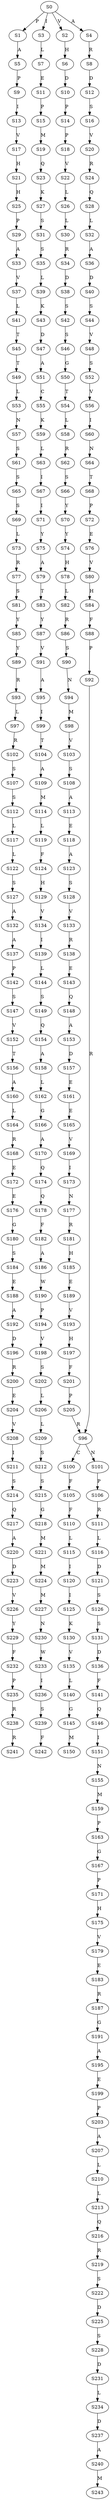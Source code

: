 strict digraph  {
	S0 -> S1 [ label = P ];
	S0 -> S2 [ label = V ];
	S0 -> S3 [ label = I ];
	S0 -> S4 [ label = A ];
	S1 -> S5 [ label = A ];
	S2 -> S6 [ label = H ];
	S3 -> S7 [ label = L ];
	S4 -> S8 [ label = R ];
	S5 -> S9 [ label = P ];
	S6 -> S10 [ label = D ];
	S7 -> S11 [ label = E ];
	S8 -> S12 [ label = D ];
	S9 -> S13 [ label = I ];
	S10 -> S14 [ label = P ];
	S11 -> S15 [ label = P ];
	S12 -> S16 [ label = S ];
	S13 -> S17 [ label = V ];
	S14 -> S18 [ label = P ];
	S15 -> S19 [ label = M ];
	S16 -> S20 [ label = V ];
	S17 -> S21 [ label = H ];
	S18 -> S22 [ label = V ];
	S19 -> S23 [ label = Q ];
	S20 -> S24 [ label = R ];
	S21 -> S25 [ label = H ];
	S22 -> S26 [ label = L ];
	S23 -> S27 [ label = K ];
	S24 -> S28 [ label = Q ];
	S25 -> S29 [ label = P ];
	S26 -> S30 [ label = L ];
	S27 -> S31 [ label = S ];
	S28 -> S32 [ label = L ];
	S29 -> S33 [ label = A ];
	S30 -> S34 [ label = R ];
	S31 -> S35 [ label = S ];
	S32 -> S36 [ label = A ];
	S33 -> S37 [ label = V ];
	S34 -> S38 [ label = D ];
	S35 -> S39 [ label = L ];
	S36 -> S40 [ label = D ];
	S37 -> S41 [ label = L ];
	S38 -> S42 [ label = S ];
	S39 -> S43 [ label = K ];
	S40 -> S44 [ label = S ];
	S41 -> S45 [ label = T ];
	S42 -> S46 [ label = S ];
	S43 -> S47 [ label = D ];
	S44 -> S48 [ label = V ];
	S45 -> S49 [ label = T ];
	S46 -> S50 [ label = G ];
	S47 -> S51 [ label = A ];
	S48 -> S52 [ label = S ];
	S49 -> S53 [ label = L ];
	S50 -> S54 [ label = T ];
	S51 -> S55 [ label = C ];
	S52 -> S56 [ label = V ];
	S53 -> S57 [ label = N ];
	S54 -> S58 [ label = L ];
	S55 -> S59 [ label = K ];
	S56 -> S60 [ label = I ];
	S57 -> S61 [ label = S ];
	S58 -> S62 [ label = R ];
	S59 -> S63 [ label = L ];
	S60 -> S64 [ label = N ];
	S61 -> S65 [ label = S ];
	S62 -> S66 [ label = S ];
	S63 -> S67 [ label = I ];
	S64 -> S68 [ label = T ];
	S65 -> S69 [ label = S ];
	S66 -> S70 [ label = Y ];
	S67 -> S71 [ label = I ];
	S68 -> S72 [ label = P ];
	S69 -> S73 [ label = L ];
	S70 -> S74 [ label = Y ];
	S71 -> S75 [ label = Y ];
	S72 -> S76 [ label = E ];
	S73 -> S77 [ label = R ];
	S74 -> S78 [ label = H ];
	S75 -> S79 [ label = A ];
	S76 -> S80 [ label = V ];
	S77 -> S81 [ label = S ];
	S78 -> S82 [ label = L ];
	S79 -> S83 [ label = T ];
	S80 -> S84 [ label = H ];
	S81 -> S85 [ label = Y ];
	S82 -> S86 [ label = R ];
	S83 -> S87 [ label = Y ];
	S84 -> S88 [ label = F ];
	S85 -> S89 [ label = Y ];
	S86 -> S90 [ label = S ];
	S87 -> S91 [ label = V ];
	S88 -> S92 [ label = P ];
	S89 -> S93 [ label = R ];
	S90 -> S94 [ label = N ];
	S91 -> S95 [ label = A ];
	S92 -> S96 [ label = R ];
	S93 -> S97 [ label = L ];
	S94 -> S98 [ label = M ];
	S95 -> S99 [ label = I ];
	S96 -> S100 [ label = C ];
	S96 -> S101 [ label = N ];
	S97 -> S102 [ label = R ];
	S98 -> S103 [ label = V ];
	S99 -> S104 [ label = T ];
	S100 -> S105 [ label = F ];
	S101 -> S106 [ label = P ];
	S102 -> S107 [ label = S ];
	S103 -> S108 [ label = S ];
	S104 -> S109 [ label = A ];
	S105 -> S110 [ label = F ];
	S106 -> S111 [ label = R ];
	S107 -> S112 [ label = S ];
	S108 -> S113 [ label = A ];
	S109 -> S114 [ label = M ];
	S110 -> S115 [ label = L ];
	S111 -> S116 [ label = L ];
	S112 -> S117 [ label = L ];
	S113 -> S118 [ label = E ];
	S114 -> S119 [ label = L ];
	S115 -> S120 [ label = I ];
	S116 -> S121 [ label = D ];
	S117 -> S122 [ label = L ];
	S118 -> S123 [ label = A ];
	S119 -> S124 [ label = F ];
	S120 -> S125 [ label = I ];
	S121 -> S126 [ label = S ];
	S122 -> S127 [ label = S ];
	S123 -> S128 [ label = S ];
	S124 -> S129 [ label = H ];
	S125 -> S130 [ label = K ];
	S126 -> S131 [ label = S ];
	S127 -> S132 [ label = A ];
	S128 -> S133 [ label = V ];
	S129 -> S134 [ label = V ];
	S130 -> S135 [ label = V ];
	S131 -> S136 [ label = D ];
	S132 -> S137 [ label = A ];
	S133 -> S138 [ label = R ];
	S134 -> S139 [ label = I ];
	S135 -> S140 [ label = L ];
	S136 -> S141 [ label = F ];
	S137 -> S142 [ label = P ];
	S138 -> S143 [ label = E ];
	S139 -> S144 [ label = L ];
	S140 -> S145 [ label = G ];
	S141 -> S146 [ label = Q ];
	S142 -> S147 [ label = S ];
	S143 -> S148 [ label = Q ];
	S144 -> S149 [ label = S ];
	S145 -> S150 [ label = M ];
	S146 -> S151 [ label = I ];
	S147 -> S152 [ label = V ];
	S148 -> S153 [ label = A ];
	S149 -> S154 [ label = Q ];
	S151 -> S155 [ label = N ];
	S152 -> S156 [ label = T ];
	S153 -> S157 [ label = D ];
	S154 -> S158 [ label = A ];
	S155 -> S159 [ label = M ];
	S156 -> S160 [ label = A ];
	S157 -> S161 [ label = E ];
	S158 -> S162 [ label = L ];
	S159 -> S163 [ label = P ];
	S160 -> S164 [ label = L ];
	S161 -> S165 [ label = E ];
	S162 -> S166 [ label = G ];
	S163 -> S167 [ label = G ];
	S164 -> S168 [ label = R ];
	S165 -> S169 [ label = V ];
	S166 -> S170 [ label = A ];
	S167 -> S171 [ label = P ];
	S168 -> S172 [ label = E ];
	S169 -> S173 [ label = I ];
	S170 -> S174 [ label = Q ];
	S171 -> S175 [ label = H ];
	S172 -> S176 [ label = E ];
	S173 -> S177 [ label = N ];
	S174 -> S178 [ label = Q ];
	S175 -> S179 [ label = V ];
	S176 -> S180 [ label = G ];
	S177 -> S181 [ label = R ];
	S178 -> S182 [ label = F ];
	S179 -> S183 [ label = E ];
	S180 -> S184 [ label = S ];
	S181 -> S185 [ label = H ];
	S182 -> S186 [ label = A ];
	S183 -> S187 [ label = R ];
	S184 -> S188 [ label = E ];
	S185 -> S189 [ label = E ];
	S186 -> S190 [ label = W ];
	S187 -> S191 [ label = G ];
	S188 -> S192 [ label = A ];
	S189 -> S193 [ label = V ];
	S190 -> S194 [ label = P ];
	S191 -> S195 [ label = A ];
	S192 -> S196 [ label = D ];
	S193 -> S197 [ label = H ];
	S194 -> S198 [ label = V ];
	S195 -> S199 [ label = E ];
	S196 -> S200 [ label = R ];
	S197 -> S201 [ label = F ];
	S198 -> S202 [ label = S ];
	S199 -> S203 [ label = P ];
	S200 -> S204 [ label = E ];
	S201 -> S205 [ label = P ];
	S202 -> S206 [ label = L ];
	S203 -> S207 [ label = A ];
	S204 -> S208 [ label = V ];
	S205 -> S96 [ label = R ];
	S206 -> S209 [ label = L ];
	S207 -> S210 [ label = L ];
	S208 -> S211 [ label = I ];
	S209 -> S212 [ label = S ];
	S210 -> S213 [ label = L ];
	S211 -> S214 [ label = S ];
	S212 -> S215 [ label = S ];
	S213 -> S216 [ label = Q ];
	S214 -> S217 [ label = Q ];
	S215 -> S218 [ label = G ];
	S216 -> S219 [ label = R ];
	S217 -> S220 [ label = A ];
	S218 -> S221 [ label = M ];
	S219 -> S222 [ label = S ];
	S220 -> S223 [ label = D ];
	S221 -> S224 [ label = M ];
	S222 -> S225 [ label = D ];
	S223 -> S226 [ label = V ];
	S224 -> S227 [ label = M ];
	S225 -> S228 [ label = S ];
	S226 -> S229 [ label = Y ];
	S227 -> S230 [ label = N ];
	S228 -> S231 [ label = D ];
	S229 -> S232 [ label = F ];
	S230 -> S233 [ label = W ];
	S231 -> S234 [ label = L ];
	S232 -> S235 [ label = P ];
	S233 -> S236 [ label = I ];
	S234 -> S237 [ label = D ];
	S235 -> S238 [ label = R ];
	S236 -> S239 [ label = S ];
	S237 -> S240 [ label = A ];
	S238 -> S241 [ label = R ];
	S239 -> S242 [ label = F ];
	S240 -> S243 [ label = M ];
}
